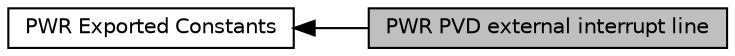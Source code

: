 digraph "PWR PVD external interrupt line"
{
  edge [fontname="Helvetica",fontsize="10",labelfontname="Helvetica",labelfontsize="10"];
  node [fontname="Helvetica",fontsize="10",shape=box];
  rankdir=LR;
  Node1 [label="PWR PVD external interrupt line",height=0.2,width=0.4,color="black", fillcolor="grey75", style="filled", fontcolor="black",tooltip=" "];
  Node2 [label="PWR Exported Constants",height=0.2,width=0.4,color="black", fillcolor="white", style="filled",URL="$group__PWR__Exported__Constants.html",tooltip=" "];
  Node2->Node1 [shape=plaintext, dir="back", style="solid"];
}
